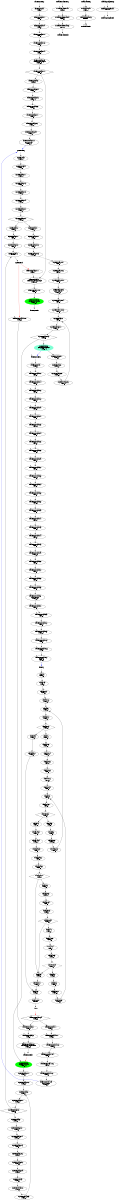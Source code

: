 digraph "CFG" {
fontsize=10;
orientation="portrait";
rankdir="TB";
size="10,8";
_thrFunc0___bb [fontsize=10, label="\"_thrFunc0___bb\"\nWCET=4", width="0.01"];
_thrFunc0___bb__7 [fontsize=10, label="\"_thrFunc0___bb__7\"\nWCET=4", width="0.01"];
_thrFunc0___bb__9 [fontsize=10, label="\"_thrFunc0___bb__9\"\nWCET=4", width="0.01"];
_thrFunc0___bb__11 [fontsize=10, label="\"_thrFunc0___bb__11\"\nWCET=4", width="0.01"];
_thrFunc0___bb__13 [fontsize=10, label="\"_thrFunc0___bb__13\"\nWCET=4", width="0.01"];
_thrFunc0___bb__14 [fontsize=10, label="\"_thrFunc0___bb__14\"\nWCET=4", width="0.01"];
_thrFunc0___bb__15 [fontsize=10, label="_thrFunc0___bb__15\n(_thrFunc0_)mysingle\nWCET=13", width="0.01"];
_thrFunc0___bb__17 [fontsize=10, label="\"_thrFunc0___bb__17\"\nWCET=5", shape=diamond, width="0.01"];
_thrFunc0___bb8 [fontsize=10, label="\"_thrFunc0___bb8\"\nWCET=4", width="0.01"];
_thrFunc0___bb8__2 [fontsize=10, label="\"_thrFunc0___bb8__2\"\nWCET=4", width="0.01"];
_thrFunc0___bb8__5 [fontsize=10, label="\"_thrFunc0___bb8__5\"\nWCET=13", width="0.01"];
_thrFunc0___bb8__6 [fontsize=10, label="\"_thrFunc0___bb8__6\"\nWCET=4", width="0.01"];
_thrFunc0___bb8__7 [fontsize=10, label="\"_thrFunc0___bb8__7\"\nWCET=4", width="0.01"];
_thrFunc0___bb8__8 [fontsize=10, label="\"_thrFunc0___bb8__8\"\nWCET=4", width="0.01"];
_thrFunc0___bb8__9 [fontsize=10, label="\"_thrFunc0___bb8__9\"\nWCET=4", width="0.01"];
_thrFunc0___bb8__10 [fontsize=10, label="_thrFunc0___bb8__10\nCALL nqueens\nWCET=13", width="0.01"];
_thrFunc0___bb8__11 [fontsize=10, label="\"_thrFunc0___bb8__11\"\nWCET=0", width="0.01"];
_thrFunc0___bb17 [fontsize=10, label="_thrFunc0___bb17\n(_thrFunc0_)leaving_single\nWCET=13", width="0.01"];
_thrFunc0___bb17__1 [fontsize=10, label="\"_thrFunc0___bb17__1\"\nWCET=0", width="0.01"];
_thrFunc0___bb18 [color=green, fontsize=10, label="_thrFunc0___bb18\n(_thrFunc0_)taskwait\nWCET=13", style=filled, width="0.01"];
_thrFunc0__entry [color="white", fontsize=10, height="0.01", label="_thrFunc0__entry", width="0.01"];
_thrFunc0__exit [color="white", fontsize=10, label="_thrFunc0__exit", width="0.01"];
nqueens__bb [fontsize=10, label="\"nqueens__bb\"\nWCET=4", width="0.01"];
nqueens__bb__9 [fontsize=10, label="\"nqueens__bb__9\"\nWCET=4", width="0.01"];
nqueens__bb__11 [fontsize=10, label="\"nqueens__bb__11\"\nWCET=4", width="0.01"];
nqueens__bb__13 [fontsize=10, label="\"nqueens__bb__13\"\nWCET=4", width="0.01"];
nqueens__bb__15 [fontsize=10, label="\"nqueens__bb__15\"\nWCET=4", width="0.01"];
nqueens__bb__19 [fontsize=10, label="\"nqueens__bb__19\"\nWCET=4", width="0.01"];
nqueens__bb__20 [fontsize=10, label="\"nqueens__bb__20\"\nWCET=4", width="0.01"];
nqueens__bb__22 [fontsize=10, label="\"nqueens__bb__22\"\nWCET=5", shape=diamond, width="0.01"];
nqueens__bb8 [fontsize=10, label="\"nqueens__bb8\"\nWCET=4", width="0.01"];
nqueens__bb8__1 [fontsize=10, label="\"nqueens__bb8__1\"\nWCET=4", width="0.01"];
nqueens__bb8__2 [fontsize=10, label="\"nqueens__bb8__2\"\nWCET=0", width="0.01"];
nqueens__bb10 [fontsize=10, label="\"nqueens__bb10\"\nWCET=4", width="0.01"];
nqueens__bb10__1 [fontsize=10, label="\"nqueens__bb10__1\"\nWCET=4", width="0.01"];
nqueens__bb10__2 [fontsize=10, label="\"nqueens__bb10__2\"\nWCET=4", width="0.01"];
nqueens__bb10__5 [fontsize=10, label="\"nqueens__bb10__5\"\nWCET=13", width="0.01"];
nqueens__bb10__7 [fontsize=10, label="\"nqueens__bb10__7\"\nWCET=4", width="0.01"];
nqueens__bb10__8 [fontsize=10, label="\"nqueens__bb10__8\"\nWCET=4", width="0.01"];
nqueens__bb10__10 [fontsize=10, label="\"nqueens__bb10__10\"\nWCET=4", width="0.01"];
nqueens__bb10__13 [fontsize=10, label="nqueens__bb10__13\nCALL memset\nWCET=18", width="0.01"];
nqueens__bb10__14 [fontsize=10, label="\"nqueens__bb10__14\"\nWCET=4", width="0.01"];
nqueens__bb10__15 [fontsize=10, label="\"nqueens__bb10__15\"\nWCET=0", width="0.01"];
nqueens__bb22 [fontsize=10, label="\"nqueens__bb22\"\nWCET=4", width="0.01"];
nqueens__bb22__1 [fontsize=10, label="\"nqueens__bb22__1\"\nWCET=4", width="0.01"];
nqueens__bb22__3 [fontsize=10, label="\"nqueens__bb22__3\"\nWCET=5", shape=diamond, width="0.01"];
nqueens__bb26 [color=aquamarine, fontsize=10, label="nqueens__bb26\nCREATE _taskFunc0_\nWCET=13", style=filled, width="0.01"];
nqueens__bb26__1 [fontsize=10, label="\"nqueens__bb26__1\"\nWCET=0", width="0.01"];
nqueens__bb28 [fontsize=10, label="\"nqueens__bb28\"\nWCET=4", width="0.01"];
nqueens__bb28__2 [fontsize=10, label="\"nqueens__bb28__2\"\nWCET=6", width="0.01"];
nqueens__bb28__3 [fontsize=10, label="\"nqueens__bb28__3\"\nWCET=0", width="0.01"];
nqueens__bb31 [color=green, fontsize=10, label="nqueens__bb31\n(nqueens)taskwait\nWCET=13", style=filled, width="0.01"];
nqueens__bb31__1 [fontsize=10, label="\"nqueens__bb31__1\"\nWCET=4", width="0.01"];
nqueens__bb31__2 [fontsize=10, label="\"nqueens__bb31__2\"\nWCET=0", width="0.01"];
nqueens__bb32 [fontsize=10, label="\"nqueens__bb32\"\nWCET=4", width="0.01"];
nqueens__bb32__1 [fontsize=10, label="\"nqueens__bb32__1\"\nWCET=4", width="0.01"];
nqueens__bb32__3 [fontsize=10, label="\"nqueens__bb32__3\"\nWCET=5", shape=diamond, width="0.01"];
nqueens__bb36 [fontsize=10, label="\"nqueens__bb36\"\nWCET=4", width="0.01"];
nqueens__bb36__2 [fontsize=10, label="\"nqueens__bb36__2\"\nWCET=4", width="0.01"];
nqueens__bb36__4 [fontsize=10, label="\"nqueens__bb36__4\"\nWCET=11", width="0.01"];
nqueens__bb36__5 [fontsize=10, label="\"nqueens__bb36__5\"\nWCET=4", width="0.01"];
nqueens__bb36__6 [fontsize=10, label="\"nqueens__bb36__6\"\nWCET=4", width="0.01"];
nqueens__bb36__8 [fontsize=10, label="\"nqueens__bb36__8\"\nWCET=6", width="0.01"];
nqueens__bb36__9 [fontsize=10, label="\"nqueens__bb36__9\"\nWCET=0", width="0.01"];
nqueens__bb45 [fontsize=10, label="\"nqueens__bb45\"\nWCET=4", width="0.01"];
nqueens__bb45__2 [fontsize=10, label="\"nqueens__bb45__2\"\nWCET=6", width="0.01"];
nqueens__bb45__3 [fontsize=10, label="\"nqueens__bb45__3\"\nWCET=0", width="0.01"];
nqueens__bb48 [fontsize=10, label="\"nqueens__bb48\"\nRETURN\n", width="0.01"];
nqueens_entry [color="white", fontsize=10, height="0.01", label="nqueens_entry", width="0.01"];
nqueens_exit [color="white", fontsize=10, label="nqueens_exit", shape=diamond, width="0.01"];
_taskFunc0___bb [fontsize=10, label="\"_taskFunc0___bb\"\nWCET=4", width="0.01"];
_taskFunc0___bb__12 [fontsize=10, label="\"_taskFunc0___bb__12\"\nWCET=4", width="0.01"];
_taskFunc0___bb__14 [fontsize=10, label="\"_taskFunc0___bb__14\"\nWCET=4", width="0.01"];
_taskFunc0___bb__16 [fontsize=10, label="\"_taskFunc0___bb__16\"\nWCET=4", width="0.01"];
_taskFunc0___bb__18 [fontsize=10, label="\"_taskFunc0___bb__18\"\nWCET=4", width="0.01"];
_taskFunc0___bb__19 [fontsize=10, label="\"_taskFunc0___bb__19\"\nWCET=4", width="0.01"];
_taskFunc0___bb__21 [fontsize=10, label="\"_taskFunc0___bb__21\"\nWCET=4", width="0.01"];
_taskFunc0___bb__23 [fontsize=10, label="\"_taskFunc0___bb__23\"\nWCET=6", width="0.01"];
_taskFunc0___bb__24 [fontsize=10, label="\"_taskFunc0___bb__24\"\nWCET=4", width="0.01"];
_taskFunc0___bb__26 [fontsize=10, label="\"_taskFunc0___bb__26\"\nWCET=4", width="0.01"];
_taskFunc0___bb__28 [fontsize=10, label="\"_taskFunc0___bb__28\"\nWCET=6", width="0.01"];
_taskFunc0___bb__29 [fontsize=10, label="\"_taskFunc0___bb__29\"\nWCET=4", width="0.01"];
_taskFunc0___bb__31 [fontsize=10, label="\"_taskFunc0___bb__31\"\nWCET=4", width="0.01"];
_taskFunc0___bb__33 [fontsize=10, label="\"_taskFunc0___bb__33\"\nWCET=6", width="0.01"];
_taskFunc0___bb__34 [fontsize=10, label="\"_taskFunc0___bb__34\"\nWCET=4", width="0.01"];
_taskFunc0___bb__36 [fontsize=10, label="\"_taskFunc0___bb__36\"\nWCET=4", width="0.01"];
_taskFunc0___bb__38 [fontsize=10, label="\"_taskFunc0___bb__38\"\nWCET=6", width="0.01"];
_taskFunc0___bb__39 [fontsize=10, label="\"_taskFunc0___bb__39\"\nWCET=4", width="0.01"];
_taskFunc0___bb__41 [fontsize=10, label="\"_taskFunc0___bb__41\"\nWCET=4", width="0.01"];
_taskFunc0___bb__43 [fontsize=10, label="\"_taskFunc0___bb__43\"\nWCET=6", width="0.01"];
_taskFunc0___bb__44 [fontsize=10, label="\"_taskFunc0___bb__44\"\nWCET=4", width="0.01"];
_taskFunc0___bb__46 [fontsize=10, label="\"_taskFunc0___bb__46\"\nWCET=4", width="0.01"];
_taskFunc0___bb__49 [fontsize=10, label="\"_taskFunc0___bb__49\"\nWCET=13", width="0.01"];
_taskFunc0___bb__50 [fontsize=10, label="\"_taskFunc0___bb__50\"\nWCET=4", width="0.01"];
_taskFunc0___bb__51 [fontsize=10, label="\"_taskFunc0___bb__51\"\nWCET=4", width="0.01"];
_taskFunc0___bb__52 [fontsize=10, label="\"_taskFunc0___bb__52\"\nWCET=4", width="0.01"];
_taskFunc0___bb__53 [fontsize=10, label="\"_taskFunc0___bb__53\"\nWCET=4", width="0.01"];
_taskFunc0___bb__56 [fontsize=10, label="_taskFunc0___bb__56\nCALL memcpy\nWCET=18", width="0.01"];
_taskFunc0___bb__57 [fontsize=10, label="\"_taskFunc0___bb__57\"\nWCET=4", width="0.01"];
_taskFunc0___bb__59 [fontsize=10, label="\"_taskFunc0___bb__59\"\nWCET=4", width="0.01"];
_taskFunc0___bb__61 [fontsize=10, label="\"_taskFunc0___bb__61\"\nWCET=4", width="0.01"];
_taskFunc0___bb__63 [fontsize=10, label="\"_taskFunc0___bb__63\"\nWCET=11", width="0.01"];
_taskFunc0___bb__64 [fontsize=10, label="\"_taskFunc0___bb__64\"\nWCET=4", width="0.01"];
_taskFunc0___bb__66 [fontsize=10, label="\"_taskFunc0___bb__66\"\nWCET=4", width="0.01"];
_taskFunc0___bb__67 [fontsize=10, label="_taskFunc0___bb__67\nCALL ok\nWCET=15", width="0.01"];
_taskFunc0___bb__69 [fontsize=10, label="\"_taskFunc0___bb__69\"\nWCET=5", shape=diamond, width="0.01"];
_taskFunc0___bb41 [fontsize=10, label="\"_taskFunc0___bb41\"\nWCET=4", width="0.01"];
_taskFunc0___bb41__1 [fontsize=10, label="\"_taskFunc0___bb41__1\"\nWCET=4", width="0.01"];
_taskFunc0___bb41__3 [fontsize=10, label="\"_taskFunc0___bb41__3\"\nWCET=4", width="0.01"];
_taskFunc0___bb41__4 [fontsize=10, label="\"_taskFunc0___bb41__4\"\nWCET=4", width="0.01"];
_taskFunc0___bb41__6 [fontsize=10, label="\"_taskFunc0___bb41__6\"\nWCET=4", width="0.01"];
_taskFunc0___bb41__8 [fontsize=10, label="\"_taskFunc0___bb41__8\"\nWCET=4", width="0.01"];
_taskFunc0___bb41__9 [fontsize=10, label="_taskFunc0___bb41__9\nCALL nqueens\nWCET=22", width="0.01"];
_taskFunc0___bb41__10 [fontsize=10, label="\"_taskFunc0___bb41__10\"\nWCET=0", width="0.01"];
_taskFunc0___bb51 [fontsize=10, label="\"_taskFunc0___bb51\"\nWCET=0", width="0.01"];
_taskFunc0___bb52 [fontsize=10, label="\"_taskFunc0___bb52\"\nWCET=4", width="0.01"];
_taskFunc0___bb52__2 [fontsize=10, label="_taskFunc0___bb52__2\n(_taskFunc0_)taskenv_free\nWCET=13", width="0.01"];
_taskFunc0__entry [color="white", fontsize=10, height="0.01", label="_taskFunc0__entry", width="0.01"];
_taskFunc0__exit [color="white", fontsize=10, label="_taskFunc0__exit", width="0.01"];
ok__bb [fontsize=10, label="\"ok__bb\"\nWCET=4", width="0.01"];
ok__bb__9 [fontsize=10, label="\"ok__bb__9\"\nWCET=4", width="0.01"];
ok__bb__15 [fontsize=10, label="\"ok__bb__15\"\nWCET=4", width="0.01"];
ok__bb__16 [fontsize=10, label="\"ok__bb__16\"\nWCET=0", width="0.01"];
ok__bb3 [fontsize=10, label="\"ok__bb3\"\nWCET=4", width="0.01"];
ok__bb3__1 [fontsize=10, label="\"ok__bb3__1\"\nWCET=4", width="0.01"];
ok__bb3__3 [fontsize=10, label="\"ok__bb3__3\"\nWCET=5", shape=diamond, width="0.01"];
ok__bb7 [fontsize=10, label="\"ok__bb7\"\nWCET=4", width="0.01"];
ok__bb7__2 [fontsize=10, label="\"ok__bb7__2\"\nWCET=4", width="0.01"];
ok__bb7__4 [fontsize=10, label="\"ok__bb7__4\"\nWCET=11", width="0.01"];
ok__bb7__5 [fontsize=10, label="\"ok__bb7__5\"\nWCET=4", width="0.01"];
ok__bb7__6 [fontsize=10, label="\"ok__bb7__6\"\nWCET=4", width="0.01"];
ok__bb7__8 [fontsize=10, label="\"ok__bb7__8\"\nWCET=6", width="0.01"];
ok__bb7__9 [fontsize=10, label="\"ok__bb7__9\"\nWCET=0", width="0.01"];
ok__bb15 [fontsize=10, label="\"ok__bb15\"\nWCET=4", width="0.01"];
ok__bb15__1 [fontsize=10, label="\"ok__bb15__1\"\nWCET=4", width="0.01"];
ok__bb15__3 [fontsize=10, label="\"ok__bb15__3\"\nWCET=5", shape=diamond, width="0.01"];
ok__bb19 [fontsize=10, label="\"ok__bb19\"\nWCET=4", width="0.01"];
ok__bb19__2 [fontsize=10, label="\"ok__bb19__2\"\nWCET=4", width="0.01"];
ok__bb19__4 [fontsize=10, label="\"ok__bb19__4\"\nWCET=11", width="0.01"];
ok__bb19__5 [fontsize=10, label="\"ok__bb19__5\"\nWCET=4", width="0.01"];
ok__bb19__6 [fontsize=10, label="\"ok__bb19__6\"\nWCET=4", width="0.01"];
ok__bb19__8 [fontsize=10, label="\"ok__bb19__8\"\nWCET=4", width="0.01"];
ok__bb19__11 [fontsize=10, label="\"ok__bb19__11\"\nWCET=7", shape=diamond, width="0.01"];
ok__bb30 [fontsize=10, label="\"ok__bb30\"\nWCET=4", width="0.01"];
ok__bb30__2 [fontsize=10, label="\"ok__bb30__2\"\nWCET=4", width="0.01"];
ok__bb30__4 [fontsize=10, label="\"ok__bb30__4\"\nWCET=4", width="0.01"];
ok__bb30__5 [fontsize=10, label="\"ok__bb30__5\"\nWCET=4", width="0.01"];
ok__bb30__9 [fontsize=10, label="\"ok__bb30__9\"\nWCET=11", shape=diamond, width="0.01"];
ok__bb40 [fontsize=10, label="\"ok__bb40\"\nWCET=4", width="0.01"];
ok__bb40__2 [fontsize=10, label="\"ok__bb40__2\"\nWCET=4", width="0.01"];
ok__bb40__4 [fontsize=10, label="\"ok__bb40__4\"\nWCET=4", width="0.01"];
ok__bb40__5 [fontsize=10, label="\"ok__bb40__5\"\nWCET=4", width="0.01"];
ok__bb40__9 [fontsize=10, label="\"ok__bb40__9\"\nWCET=11", shape=diamond, width="0.01"];
ok__bb50 [fontsize=10, label="\"ok__bb50\"\nWCET=4", width="0.01"];
ok__bb50__1 [fontsize=10, label="\"ok__bb50__1\"\nWCET=0", width="0.01"];
ok__bb51 [fontsize=10, label="\"ok__bb51\"\nWCET=0", width="0.01"];
ok__bb52 [fontsize=10, label="\"ok__bb52\"\nWCET=4", width="0.01"];
ok__bb52__2 [fontsize=10, label="\"ok__bb52__2\"\nWCET=6", width="0.01"];
ok__bb52__3 [fontsize=10, label="\"ok__bb52__3\"\nWCET=0", width="0.01"];
ok__bb55 [fontsize=10, label="\"ok__bb55\"\nWCET=0", width="0.01"];
ok__bb56 [fontsize=10, label="\"ok__bb56\"\nWCET=4", width="0.01"];
ok__bb56__2 [fontsize=10, label="\"ok__bb56__2\"\nWCET=6", width="0.01"];
ok__bb56__3 [fontsize=10, label="\"ok__bb56__3\"\nWCET=0", width="0.01"];
ok__bb59 [fontsize=10, label="\"ok__bb59\"\nWCET=4", width="0.01"];
ok__bb59__1 [fontsize=10, label="\"ok__bb59__1\"\nWCET=0", width="0.01"];
ok__bb60 [fontsize=10, label="\"ok__bb60\"\nWCET=4", width="0.01"];
ok__bb60__1 [fontsize=10, label="\"ok__bb60__1\"\nRETURN\n", width="0.01"];
ok_entry [color="white", fontsize=10, height="0.01", label="ok_entry", width="0.01"];
ok_exit [color="white", fontsize=10, label="ok_exit", width="0.01"];
ort_taskenv_free__bb [fontsize=10, label="\"ort_taskenv_free__bb\"\nWCET=4", width="0.01"];
ort_taskenv_free__bb__4 [fontsize=10, label="\"ort_taskenv_free__bb__4\"\nWCET=4", width="0.01"];
ort_taskenv_free__bb__6 [fontsize=10, label="\"ort_taskenv_free__bb__6\"\nRETURN\n", width="0.01"];
ort_taskenv_free_entry [color="white", fontsize=10, height="0.01", label="ort_taskenv_free_entry", width="0.01"];
ort_taskenv_free_exit [color="white", fontsize=10, label="ort_taskenv_free_exit", width="0.01"];
ort_taskwait__bb [fontsize=10, label="\"ort_taskwait__bb\"\nWCET=4", width="0.01"];
ort_taskwait__bb__3 [fontsize=10, label="\"ort_taskwait__bb__3\"\nRETURN\n", width="0.01"];
ort_taskwait_entry [color="white", fontsize=10, height="0.01", label="ort_taskwait_entry", width="0.01"];
ort_taskwait_exit [color="white", fontsize=10, label="ort_taskwait_exit", width="0.01"];
ort_leaving_single__bb [fontsize=10, label="\"ort_leaving_single__bb\"\nRETURN\n", width="0.01"];
ort_leaving_single_entry [color="white", fontsize=10, height="0.01", label="ort_leaving_single_entry", width="0.01"];
ort_leaving_single_exit [color="white", fontsize=10, label="ort_leaving_single_exit", width="0.01"];
_thrFunc0___bb -> _thrFunc0___bb__7  [key=0];
_thrFunc0___bb__7 -> _thrFunc0___bb__9  [key=0];
_thrFunc0___bb__9 -> _thrFunc0___bb__11  [key=0];
_thrFunc0___bb__11 -> _thrFunc0___bb__13  [key=0];
_thrFunc0___bb__13 -> _thrFunc0___bb__14  [key=0];
_thrFunc0___bb__14 -> _thrFunc0___bb__15  [key=0];
_thrFunc0___bb__15 -> _thrFunc0___bb__17  [key=0];
_thrFunc0___bb__17 -> _thrFunc0___bb8  [key=0];
_thrFunc0___bb__17 -> _thrFunc0___bb17  [key=0];
_thrFunc0___bb8 -> _thrFunc0___bb8__2  [key=0];
_thrFunc0___bb8__2 -> _thrFunc0___bb8__5  [key=0];
_thrFunc0___bb8__5 -> _thrFunc0___bb8__6  [key=0];
_thrFunc0___bb8__6 -> _thrFunc0___bb8__7  [key=0];
_thrFunc0___bb8__7 -> _thrFunc0___bb8__8  [key=0];
_thrFunc0___bb8__8 -> _thrFunc0___bb8__9  [key=0];
_thrFunc0___bb8__9 -> _thrFunc0___bb8__10  [key=0];
_thrFunc0___bb8__10 -> nqueens_entry  [color=blue, key=0];
_thrFunc0___bb8__11 -> _thrFunc0___bb17  [key=0];
_thrFunc0___bb17 -> _thrFunc0___bb17__1  [key=0];
_thrFunc0___bb17__1 -> _thrFunc0___bb18  [key=0];
_thrFunc0___bb18 -> _thrFunc0__exit  [key=0];
_thrFunc0__entry -> _thrFunc0___bb  [key=0];
nqueens__bb -> nqueens__bb__9  [key=0];
nqueens__bb__9 -> nqueens__bb__11  [key=0];
nqueens__bb__11 -> nqueens__bb__13  [key=0];
nqueens__bb__13 -> nqueens__bb__15  [key=0];
nqueens__bb__15 -> nqueens__bb__19  [key=0];
nqueens__bb__19 -> nqueens__bb__20  [key=0];
nqueens__bb__20 -> nqueens__bb__22  [key=0];
nqueens__bb__22 -> nqueens__bb8  [key=0];
nqueens__bb__22 -> nqueens__bb10  [key=0];
nqueens__bb8 -> nqueens__bb8__1  [key=0];
nqueens__bb8__1 -> nqueens__bb8__2  [key=0];
nqueens__bb8__2 -> nqueens__bb48  [key=0];
nqueens__bb10 -> nqueens__bb10__1  [key=0];
nqueens__bb10__1 -> nqueens__bb10__2  [key=0];
nqueens__bb10__2 -> nqueens__bb10__5  [key=0];
nqueens__bb10__5 -> nqueens__bb10__7  [key=0];
nqueens__bb10__7 -> nqueens__bb10__8  [key=0];
nqueens__bb10__8 -> nqueens__bb10__10  [key=0];
nqueens__bb10__10 -> nqueens__bb10__13  [key=0];
nqueens__bb10__13 -> nqueens__bb10__14  [key=0];
nqueens__bb10__14 -> nqueens__bb10__15  [key=0];
nqueens__bb10__15 -> nqueens__bb22  [key=0];
nqueens__bb22 -> nqueens__bb22__1  [key=0];
nqueens__bb22__1 -> nqueens__bb22__3  [key=0];
nqueens__bb22__3 -> nqueens__bb26  [key=0];
nqueens__bb22__3 -> nqueens__bb31  [key=0];
nqueens__bb26 -> nqueens__bb26__1  [key=0];
nqueens__bb26 -> _taskFunc0__entry  [color=blue, key=0];
nqueens__bb26__1 -> nqueens__bb28  [key=0];
nqueens__bb28 -> nqueens__bb28__2  [key=0];
nqueens__bb28__2 -> nqueens__bb28__3  [key=0];
nqueens__bb28__3 -> nqueens__bb22  [key=0];
nqueens__bb31 -> nqueens__bb31__1  [key=0];
nqueens__bb31__1 -> nqueens__bb31__2  [key=0];
nqueens__bb31__2 -> nqueens__bb32  [key=0];
nqueens__bb32 -> nqueens__bb32__1  [key=0];
nqueens__bb32__1 -> nqueens__bb32__3  [key=0];
nqueens__bb32__3 -> nqueens__bb36  [key=0];
nqueens__bb32__3 -> nqueens__bb48  [key=0];
nqueens__bb36 -> nqueens__bb36__2  [key=0];
nqueens__bb36__2 -> nqueens__bb36__4  [key=0];
nqueens__bb36__4 -> nqueens__bb36__5  [key=0];
nqueens__bb36__5 -> nqueens__bb36__6  [key=0];
nqueens__bb36__6 -> nqueens__bb36__8  [key=0];
nqueens__bb36__8 -> nqueens__bb36__9  [key=0];
nqueens__bb36__9 -> nqueens__bb45  [key=0];
nqueens__bb45 -> nqueens__bb45__2  [key=0];
nqueens__bb45__2 -> nqueens__bb45__3  [key=0];
nqueens__bb45__3 -> nqueens__bb32  [key=0];
nqueens__bb48 -> nqueens_exit  [key=0];
nqueens_entry -> nqueens__bb  [key=0];
nqueens_exit -> _thrFunc0___bb8__11  [color=red, key=0];
nqueens_exit -> _taskFunc0___bb41__10  [color=red, key=0];
_taskFunc0___bb -> _taskFunc0___bb__12  [key=0];
_taskFunc0___bb__12 -> _taskFunc0___bb__14  [key=0];
_taskFunc0___bb__14 -> _taskFunc0___bb__16  [key=0];
_taskFunc0___bb__16 -> _taskFunc0___bb__18  [key=0];
_taskFunc0___bb__18 -> _taskFunc0___bb__19  [key=0];
_taskFunc0___bb__19 -> _taskFunc0___bb__21  [key=0];
_taskFunc0___bb__21 -> _taskFunc0___bb__23  [key=0];
_taskFunc0___bb__23 -> _taskFunc0___bb__24  [key=0];
_taskFunc0___bb__24 -> _taskFunc0___bb__26  [key=0];
_taskFunc0___bb__26 -> _taskFunc0___bb__28  [key=0];
_taskFunc0___bb__28 -> _taskFunc0___bb__29  [key=0];
_taskFunc0___bb__29 -> _taskFunc0___bb__31  [key=0];
_taskFunc0___bb__31 -> _taskFunc0___bb__33  [key=0];
_taskFunc0___bb__33 -> _taskFunc0___bb__34  [key=0];
_taskFunc0___bb__34 -> _taskFunc0___bb__36  [key=0];
_taskFunc0___bb__36 -> _taskFunc0___bb__38  [key=0];
_taskFunc0___bb__38 -> _taskFunc0___bb__39  [key=0];
_taskFunc0___bb__39 -> _taskFunc0___bb__41  [key=0];
_taskFunc0___bb__41 -> _taskFunc0___bb__43  [key=0];
_taskFunc0___bb__43 -> _taskFunc0___bb__44  [key=0];
_taskFunc0___bb__44 -> _taskFunc0___bb__46  [key=0];
_taskFunc0___bb__46 -> _taskFunc0___bb__49  [key=0];
_taskFunc0___bb__49 -> _taskFunc0___bb__50  [key=0];
_taskFunc0___bb__50 -> _taskFunc0___bb__51  [key=0];
_taskFunc0___bb__51 -> _taskFunc0___bb__52  [key=0];
_taskFunc0___bb__52 -> _taskFunc0___bb__53  [key=0];
_taskFunc0___bb__53 -> _taskFunc0___bb__56  [key=0];
_taskFunc0___bb__56 -> _taskFunc0___bb__57  [key=0];
_taskFunc0___bb__57 -> _taskFunc0___bb__59  [key=0];
_taskFunc0___bb__59 -> _taskFunc0___bb__61  [key=0];
_taskFunc0___bb__61 -> _taskFunc0___bb__63  [key=0];
_taskFunc0___bb__63 -> _taskFunc0___bb__64  [key=0];
_taskFunc0___bb__64 -> _taskFunc0___bb__66  [key=0];
_taskFunc0___bb__66 -> _taskFunc0___bb__67  [key=0];
_taskFunc0___bb__67 -> ok_entry  [color=blue, key=0];
_taskFunc0___bb__69 -> _taskFunc0___bb41  [key=0];
_taskFunc0___bb__69 -> _taskFunc0___bb51  [key=0];
_taskFunc0___bb41 -> _taskFunc0___bb41__1  [key=0];
_taskFunc0___bb41__1 -> _taskFunc0___bb41__3  [key=0];
_taskFunc0___bb41__3 -> _taskFunc0___bb41__4  [key=0];
_taskFunc0___bb41__4 -> _taskFunc0___bb41__6  [key=0];
_taskFunc0___bb41__6 -> _taskFunc0___bb41__8  [key=0];
_taskFunc0___bb41__8 -> _taskFunc0___bb41__9  [key=0];
_taskFunc0___bb41__9 -> nqueens_entry  [color=blue, key=0];
_taskFunc0___bb41__10 -> _taskFunc0___bb51  [key=0];
_taskFunc0___bb51 -> _taskFunc0___bb52  [key=0];
_taskFunc0___bb52 -> _taskFunc0___bb52__2  [key=0];
_taskFunc0___bb52__2 -> _taskFunc0__exit  [key=0];
_taskFunc0__entry -> _taskFunc0___bb  [key=0];
_taskFunc0__exit -> nqueens__bb31  [color=red, key=0];
ok__bb -> ok__bb__9  [key=0];
ok__bb__9 -> ok__bb__15  [key=0];
ok__bb__15 -> ok__bb__16  [key=0];
ok__bb__16 -> ok__bb3  [key=0];
ok__bb3 -> ok__bb3__1  [key=0];
ok__bb3__1 -> ok__bb3__3  [key=0];
ok__bb3__3 -> ok__bb7  [key=0];
ok__bb3__3 -> ok__bb59  [key=0];
ok__bb7 -> ok__bb7__2  [key=0];
ok__bb7__2 -> ok__bb7__4  [key=0];
ok__bb7__4 -> ok__bb7__5  [key=0];
ok__bb7__5 -> ok__bb7__6  [key=0];
ok__bb7__6 -> ok__bb7__8  [key=0];
ok__bb7__8 -> ok__bb7__9  [key=0];
ok__bb7__9 -> ok__bb15  [key=0];
ok__bb15 -> ok__bb15__1  [key=0];
ok__bb15__1 -> ok__bb15__3  [key=0];
ok__bb15__3 -> ok__bb19  [key=0];
ok__bb15__3 -> ok__bb55  [key=0];
ok__bb19 -> ok__bb19__2  [key=0];
ok__bb19__2 -> ok__bb19__4  [key=0];
ok__bb19__4 -> ok__bb19__5  [key=0];
ok__bb19__5 -> ok__bb19__6  [key=0];
ok__bb19__6 -> ok__bb19__8  [key=0];
ok__bb19__8 -> ok__bb19__11  [key=0];
ok__bb19__11 -> ok__bb50  [key=0];
ok__bb19__11 -> ok__bb30  [key=0];
ok__bb30 -> ok__bb30__2  [key=0];
ok__bb30__2 -> ok__bb30__4  [key=0];
ok__bb30__4 -> ok__bb30__5  [key=0];
ok__bb30__5 -> ok__bb30__9  [key=0];
ok__bb30__9 -> ok__bb50  [key=0];
ok__bb30__9 -> ok__bb40  [key=0];
ok__bb40 -> ok__bb40__2  [key=0];
ok__bb40__2 -> ok__bb40__4  [key=0];
ok__bb40__4 -> ok__bb40__5  [key=0];
ok__bb40__5 -> ok__bb40__9  [key=0];
ok__bb40__9 -> ok__bb50  [key=0];
ok__bb40__9 -> ok__bb51  [key=0];
ok__bb50 -> ok__bb50__1  [key=0];
ok__bb50__1 -> ok__bb60  [key=0];
ok__bb51 -> ok__bb52  [key=0];
ok__bb52 -> ok__bb52__2  [key=0];
ok__bb52__2 -> ok__bb52__3  [key=0];
ok__bb52__3 -> ok__bb15  [key=0];
ok__bb55 -> ok__bb56  [key=0];
ok__bb56 -> ok__bb56__2  [key=0];
ok__bb56__2 -> ok__bb56__3  [key=0];
ok__bb56__3 -> ok__bb3  [key=0];
ok__bb59 -> ok__bb59__1  [key=0];
ok__bb59__1 -> ok__bb60  [key=0];
ok__bb60 -> ok__bb60__1  [key=0];
ok__bb60__1 -> ok_exit  [key=0];
ok_entry -> ok__bb  [key=0];
ok_exit -> _taskFunc0___bb__69  [color=red, key=0];
ort_taskenv_free__bb -> ort_taskenv_free__bb__4  [key=0];
ort_taskenv_free__bb__4 -> ort_taskenv_free__bb__6  [key=0];
ort_taskenv_free__bb__6 -> ort_taskenv_free_exit  [key=0];
ort_taskenv_free_entry -> ort_taskenv_free__bb  [key=0];
ort_taskwait__bb -> ort_taskwait__bb__3  [key=0];
ort_taskwait__bb__3 -> ort_taskwait_exit  [key=0];
ort_taskwait_entry -> ort_taskwait__bb  [key=0];
ort_leaving_single__bb -> ort_leaving_single_exit  [key=0];
ort_leaving_single_entry -> ort_leaving_single__bb  [key=0];
}

